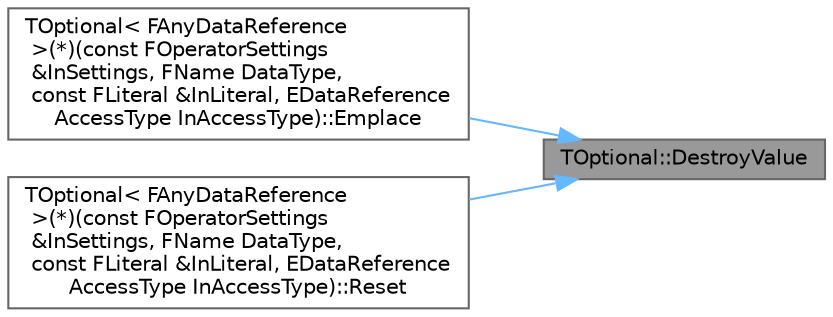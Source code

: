digraph "TOptional::DestroyValue"
{
 // INTERACTIVE_SVG=YES
 // LATEX_PDF_SIZE
  bgcolor="transparent";
  edge [fontname=Helvetica,fontsize=10,labelfontname=Helvetica,labelfontsize=10];
  node [fontname=Helvetica,fontsize=10,shape=box,height=0.2,width=0.4];
  rankdir="RL";
  Node1 [id="Node000001",label="TOptional::DestroyValue",height=0.2,width=0.4,color="gray40", fillcolor="grey60", style="filled", fontcolor="black",tooltip="Destroys the value, must only be called if the value is set, and callers must then mark the value uns..."];
  Node1 -> Node2 [id="edge1_Node000001_Node000002",dir="back",color="steelblue1",style="solid",tooltip=" "];
  Node2 [id="Node000002",label="TOptional\< FAnyDataReference\l \>(*)(const FOperatorSettings\l &InSettings, FName DataType,\l const FLiteral &InLiteral, EDataReference\lAccessType InAccessType)::Emplace",height=0.2,width=0.4,color="grey40", fillcolor="white", style="filled",URL="$d7/d70/structTOptional.html#a80e438c15845427b6f9e424dbe952522",tooltip=" "];
  Node1 -> Node3 [id="edge2_Node000001_Node000003",dir="back",color="steelblue1",style="solid",tooltip=" "];
  Node3 [id="Node000003",label="TOptional\< FAnyDataReference\l \>(*)(const FOperatorSettings\l &InSettings, FName DataType,\l const FLiteral &InLiteral, EDataReference\lAccessType InAccessType)::Reset",height=0.2,width=0.4,color="grey40", fillcolor="white", style="filled",URL="$d7/d70/structTOptional.html#a751eba9e4e3cd2dddf9c111158116791",tooltip=" "];
}
